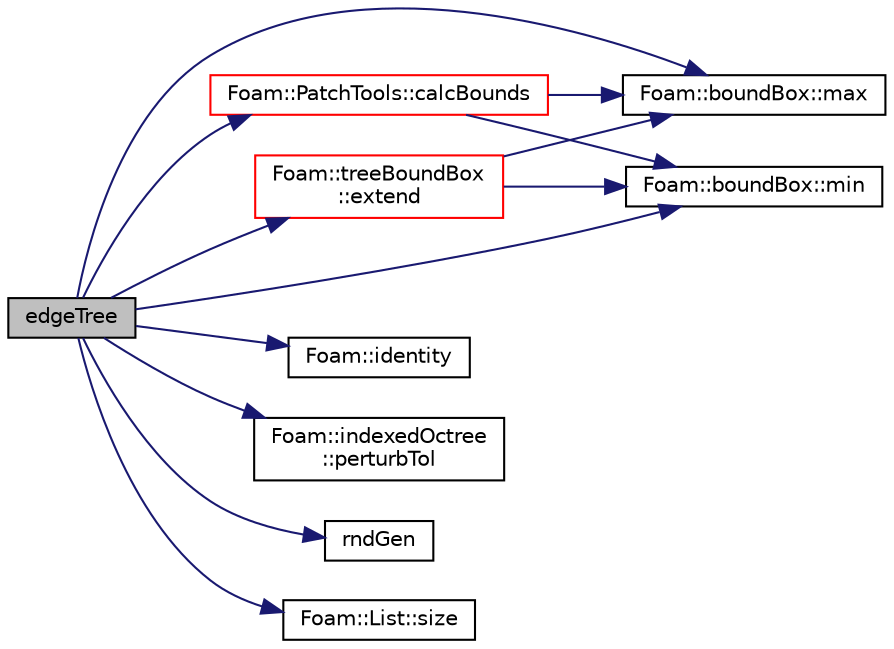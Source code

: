 digraph "edgeTree"
{
  bgcolor="transparent";
  edge [fontname="Helvetica",fontsize="10",labelfontname="Helvetica",labelfontsize="10"];
  node [fontname="Helvetica",fontsize="10",shape=record];
  rankdir="LR";
  Node1 [label="edgeTree",height=0.2,width=0.4,color="black", fillcolor="grey75", style="filled", fontcolor="black"];
  Node1 -> Node2 [color="midnightblue",fontsize="10",style="solid",fontname="Helvetica"];
  Node2 [label="Foam::PatchTools::calcBounds",height=0.2,width=0.4,color="red",URL="$a01803.html#a23386088c59e643ed53d59ff85ca7f8d"];
  Node2 -> Node3 [color="midnightblue",fontsize="10",style="solid",fontname="Helvetica"];
  Node3 [label="Foam::boundBox::max",height=0.2,width=0.4,color="black",URL="$a00153.html#a264800db5fd48c1d4541fd05cab1d40f",tooltip="Maximum describing the bounding box. "];
  Node2 -> Node4 [color="midnightblue",fontsize="10",style="solid",fontname="Helvetica"];
  Node4 [label="Foam::boundBox::min",height=0.2,width=0.4,color="black",URL="$a00153.html#a1dd50affef9a273ab682ccbf33df7b32",tooltip="Minimum describing the bounding box. "];
  Node1 -> Node5 [color="midnightblue",fontsize="10",style="solid",fontname="Helvetica"];
  Node5 [label="Foam::treeBoundBox\l::extend",height=0.2,width=0.4,color="red",URL="$a02656.html#af0115050dad6481bce64856f5097c7a0",tooltip="Return slightly wider bounding box. "];
  Node5 -> Node3 [color="midnightblue",fontsize="10",style="solid",fontname="Helvetica"];
  Node5 -> Node4 [color="midnightblue",fontsize="10",style="solid",fontname="Helvetica"];
  Node1 -> Node6 [color="midnightblue",fontsize="10",style="solid",fontname="Helvetica"];
  Node6 [label="Foam::identity",height=0.2,width=0.4,color="black",URL="$a10675.html#a36af96cb841435845fffb4fe69208490",tooltip="Create identity map (map[i] == i) of given length. "];
  Node1 -> Node3 [color="midnightblue",fontsize="10",style="solid",fontname="Helvetica"];
  Node1 -> Node4 [color="midnightblue",fontsize="10",style="solid",fontname="Helvetica"];
  Node1 -> Node7 [color="midnightblue",fontsize="10",style="solid",fontname="Helvetica"];
  Node7 [label="Foam::indexedOctree\l::perturbTol",height=0.2,width=0.4,color="black",URL="$a01046.html#a41778d781ef1c7653c69f36a1d5b983c",tooltip="Get the perturbation tolerance. "];
  Node1 -> Node8 [color="midnightblue",fontsize="10",style="solid",fontname="Helvetica"];
  Node8 [label="rndGen",height=0.2,width=0.4,color="black",URL="$a04385.html#a5131998e20f3c5a8bd03cf9b48cc76c7"];
  Node1 -> Node9 [color="midnightblue",fontsize="10",style="solid",fontname="Helvetica"];
  Node9 [label="Foam::List::size",height=0.2,width=0.4,color="black",URL="$a01355.html#a8a5f6fa29bd4b500caf186f60245b384",tooltip="Override size to be inconsistent with allocated storage. "];
}
